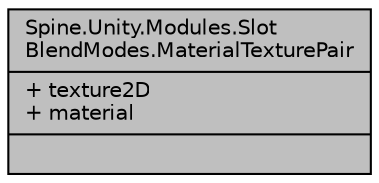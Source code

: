 digraph "Spine.Unity.Modules.SlotBlendModes.MaterialTexturePair"
{
 // LATEX_PDF_SIZE
  edge [fontname="Helvetica",fontsize="10",labelfontname="Helvetica",labelfontsize="10"];
  node [fontname="Helvetica",fontsize="10",shape=record];
  Node1 [label="{Spine.Unity.Modules.Slot\lBlendModes.MaterialTexturePair\n|+ texture2D\l+ material\l|}",height=0.2,width=0.4,color="black", fillcolor="grey75", style="filled", fontcolor="black",tooltip=" "];
}
